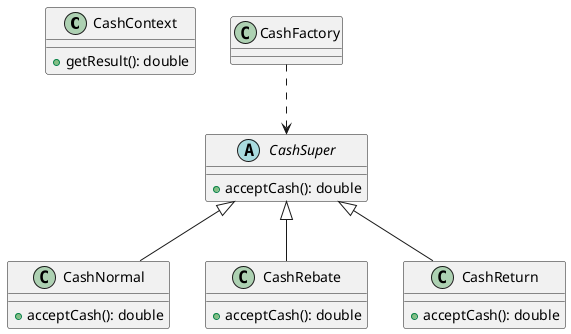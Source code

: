 @startuml "模仿实现"
class CashContext{
    +getResult(): double
}

abstract CashSuper {
    + acceptCash(): double
}

CashFactory ..> CashSuper

class CashNormal{
    + acceptCash(): double
}

class CashRebate{
    + acceptCash(): double
}


class CashReturn{
    + acceptCash(): double
}


CashSuper <|-- CashNormal
CashSuper <|-- CashRebate
CashSuper <|-- CashReturn


@enduml